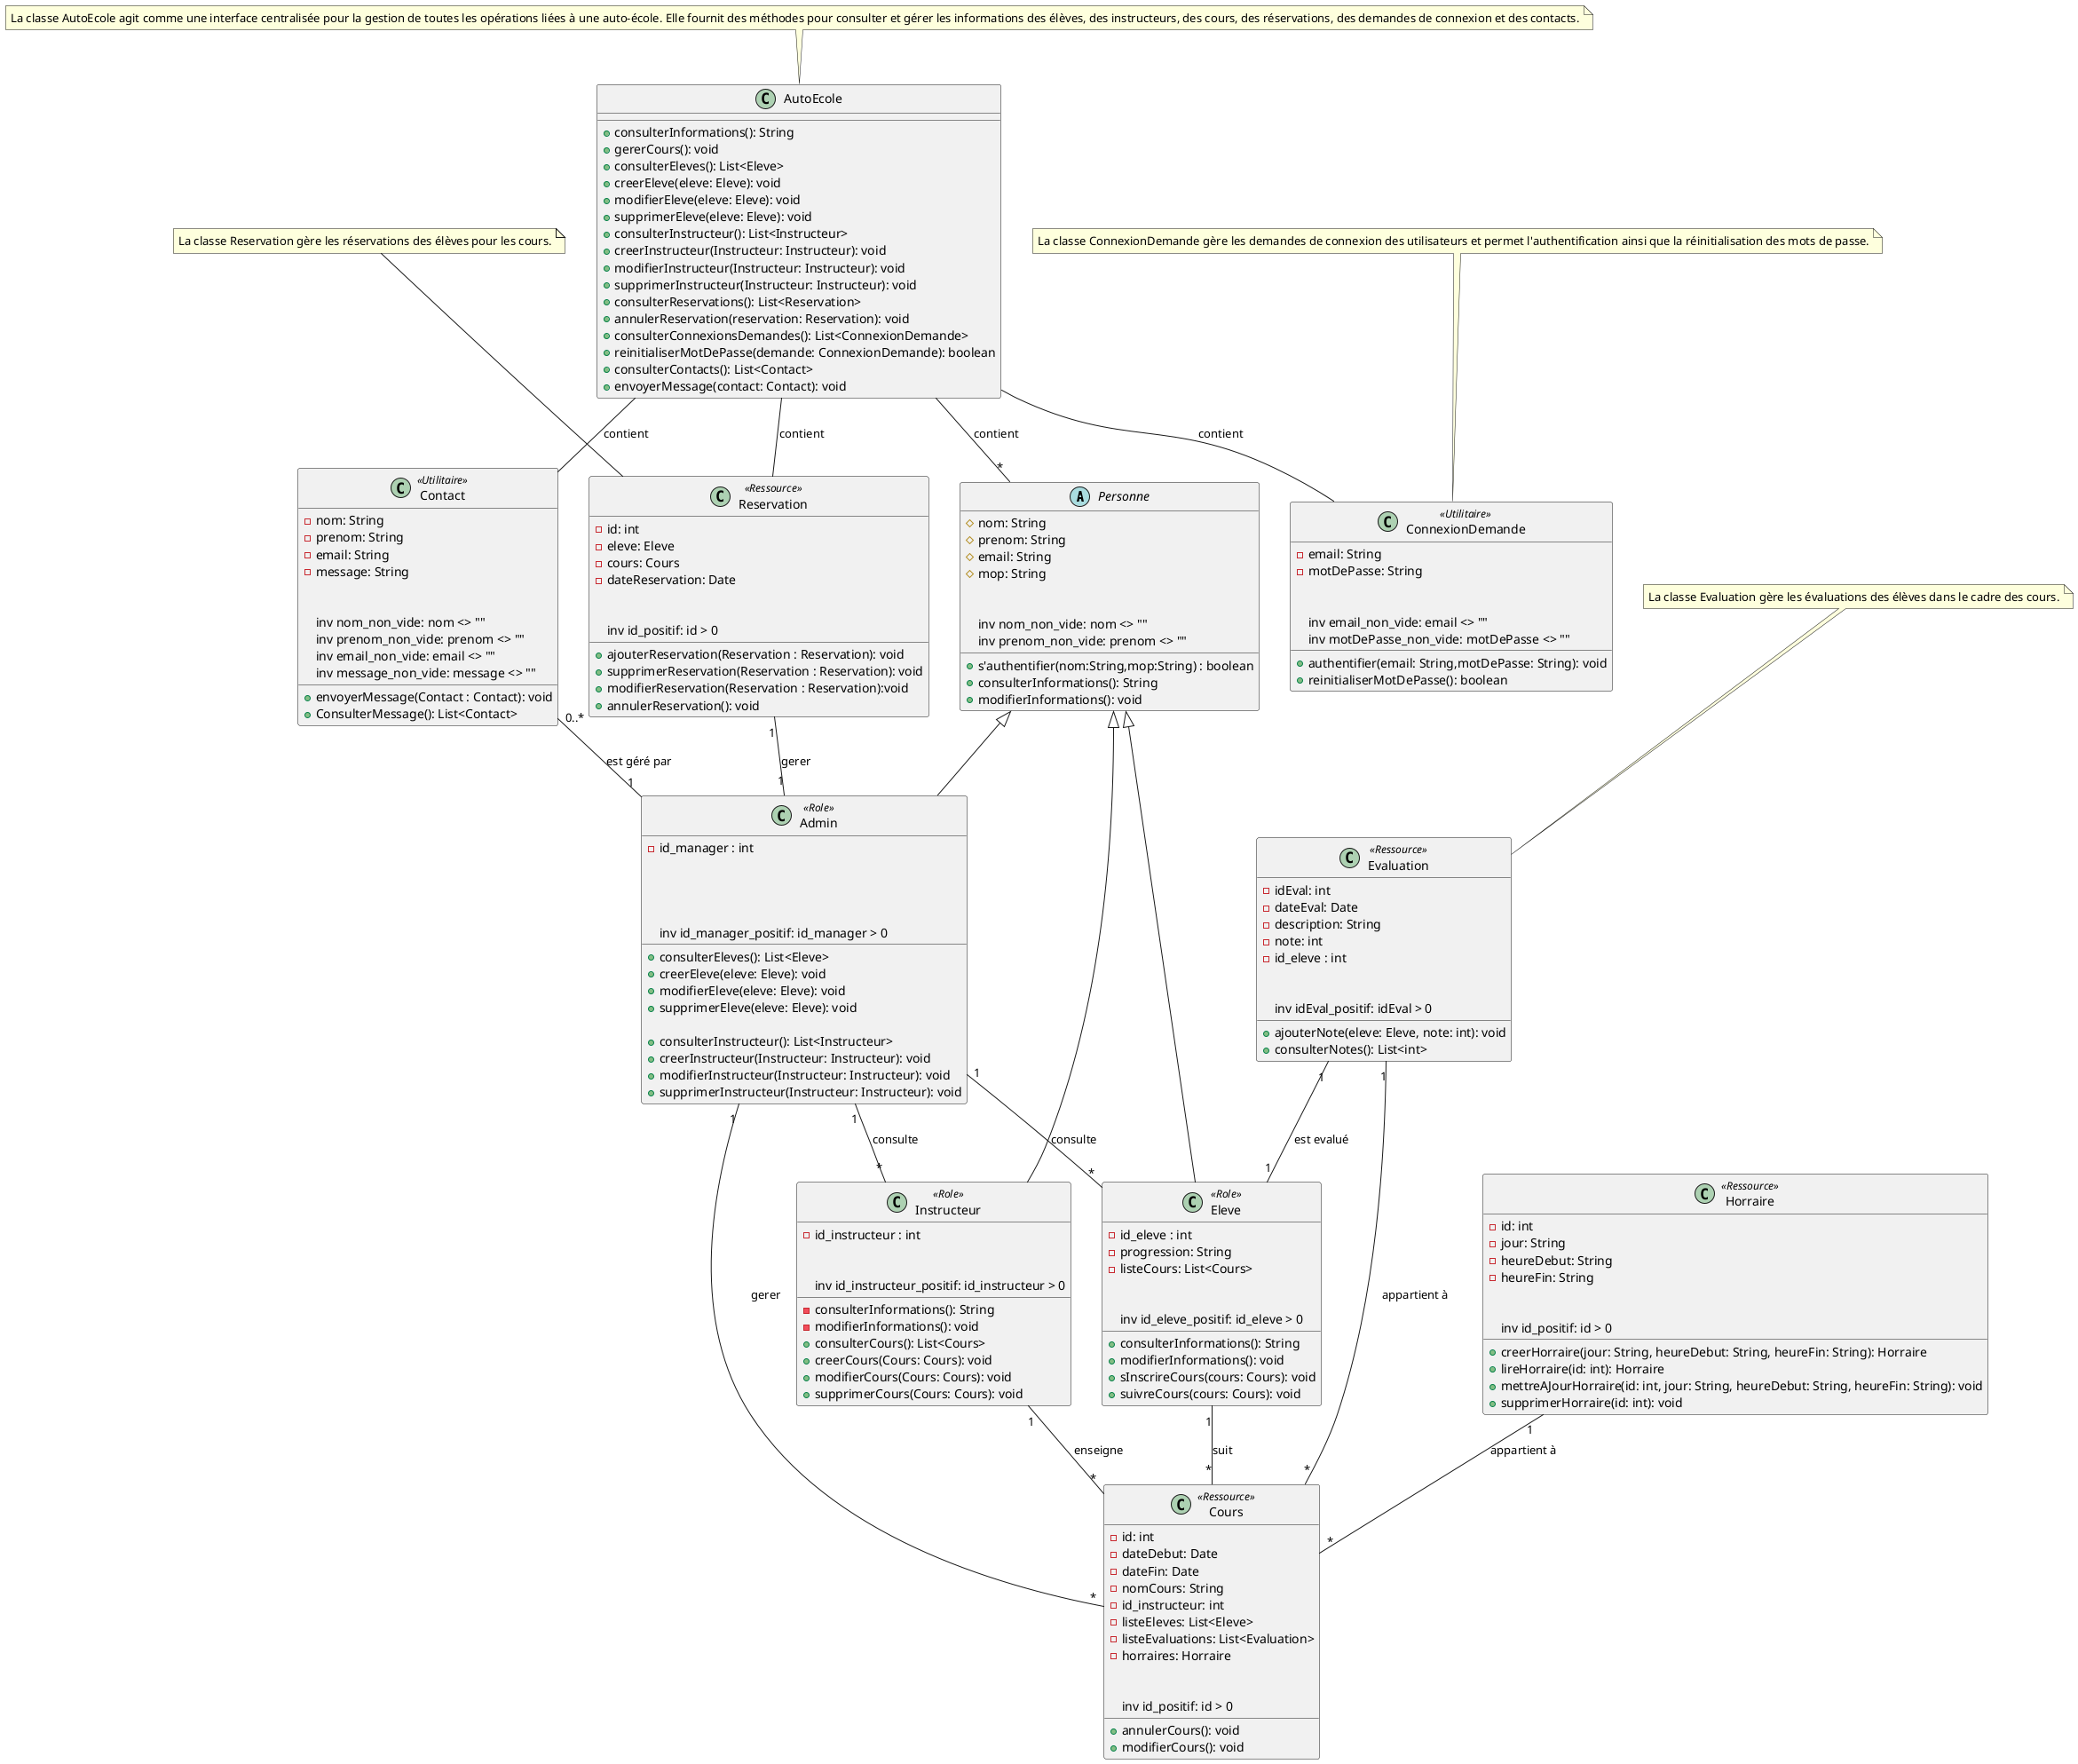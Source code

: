 @startuml

abstract class Personne {
    # nom: String
    # prenom: String
    # email: String
    # mop: String
  
    + s'authentifier(nom:String,mop:String) : boolean 
    + consulterInformations(): String
    + modifierInformations(): void

    inv nom_non_vide: nom <> ""
    inv prenom_non_vide: prenom <> ""
}

class Instructeur<< Role >> {
    - id_instructeur : int

    - consulterInformations(): String
    - modifierInformations(): void
     + consulterCours(): List<Cours>
    + creerCours(Cours: Cours): void
    + modifierCours(Cours: Cours): void
    + supprimerCours(Cours: Cours): void

    inv id_instructeur_positif: id_instructeur > 0
}

class Admin << Role >>{
    - id_manager : int

    
    + consulterEleves(): List<Eleve>
    + creerEleve(eleve: Eleve): void
    + modifierEleve(eleve: Eleve): void
    + supprimerEleve(eleve: Eleve): void

    + consulterInstructeur(): List<Instructeur>
    + creerInstructeur(Instructeur: Instructeur): void
    + modifierInstructeur(Instructeur: Instructeur): void
    + supprimerInstructeur(Instructeur: Instructeur): void

    inv id_manager_positif: id_manager > 0
}

class Eleve << Role >>{
    - id_eleve : int
    - progression: String
    - listeCours: List<Cours>

    + consulterInformations(): String
    + modifierInformations(): void
    + sInscrireCours(cours: Cours): void
    + suivreCours(cours: Cours): void

    inv id_eleve_positif: id_eleve > 0
}

class Cours << Ressource >>{
    - id: int
    - dateDebut: Date
    - dateFin: Date
    - nomCours: String
    - id_instructeur: int
    - listeEleves: List<Eleve>
    - listeEvaluations: List<Evaluation>
    - horraires: Horraire

    + annulerCours(): void
    + modifierCours(): void

     inv id_positif: id > 0
}

class Evaluation << Ressource >>{
    - idEval: int
    - dateEval: Date
    - description: String
    - note: int
    - id_eleve : int

    + ajouterNote(eleve: Eleve, note: int): void
    + consulterNotes(): List<int>

    inv idEval_positif: idEval > 0
}


class Reservation << Ressource >>{
    - id: int
    - eleve: Eleve
    - cours: Cours
    - dateReservation: Date

    + ajouterReservation(Reservation : Reservation): void
    + supprimerReservation(Reservation : Reservation): void
    + modifierReservation(Reservation : Reservation):void
    + annulerReservation(): void

    inv id_positif: id > 0
}


class ConnexionDemande << Utilitaire >>{
    - email: String
    - motDePasse: String

    + authentifier(email: String,motDePasse: String): void
    + reinitialiserMotDePasse(): boolean

    inv email_non_vide: email <> ""
    inv motDePasse_non_vide: motDePasse <> ""
}

class Horraire << Ressource >>{
    - id: int
    - jour: String
    - heureDebut: String
    - heureFin: String

    + creerHorraire(jour: String, heureDebut: String, heureFin: String): Horraire
    + lireHorraire(id: int): Horraire
    + mettreAJourHorraire(id: int, jour: String, heureDebut: String, heureFin: String): void
    + supprimerHorraire(id: int): void

    inv id_positif: id > 0
}





class Contact  << Utilitaire >>{
    - nom: String
    - prenom: String
    - email: String
    - message: String

    + envoyerMessage(Contact : Contact): void
    + ConsulterMessage(): List<Contact>

     inv nom_non_vide: nom <> ""
    inv prenom_non_vide: prenom <> ""
    inv email_non_vide: email <> ""
    inv message_non_vide: message <> ""

}


class AutoEcole {
    + consulterInformations(): String
    + gererCours(): void
    + consulterEleves(): List<Eleve>
    + creerEleve(eleve: Eleve): void
    + modifierEleve(eleve: Eleve): void
    + supprimerEleve(eleve: Eleve): void
    + consulterInstructeur(): List<Instructeur>
    + creerInstructeur(Instructeur: Instructeur): void
    + modifierInstructeur(Instructeur: Instructeur): void
    + supprimerInstructeur(Instructeur: Instructeur): void
    + consulterReservations(): List<Reservation>
    + annulerReservation(reservation: Reservation): void
    + consulterConnexionsDemandes(): List<ConnexionDemande>
    + reinitialiserMotDePasse(demande: ConnexionDemande): boolean
    + consulterContacts(): List<Contact>
    + envoyerMessage(contact: Contact): void
}


note "La classe ConnexionDemande gère les demandes de connexion des utilisateurs et permet l'authentification ainsi que la réinitialisation des mots de passe." as NoteConnexionDemande
note "La classe Reservation gère les réservations des élèves pour les cours." as NoteReservation
note "La classe Evaluation gère les évaluations des élèves dans le cadre des cours." as NoteEvaluation
note "La classe AutoEcole agit comme une interface centralisée pour la gestion de toutes les opérations liées à une auto-école. Elle fournit des méthodes pour consulter et gérer les informations des élèves, des instructeurs, des cours, des réservations, des demandes de connexion et des contacts." as AutoEcoleNote

Personne <|-- Instructeur
Personne <|-- Eleve
Personne <|-- Admin
Reservation "1" -- "1" Admin : "gerer"
Instructeur "1" -- "*" Cours : "enseigne"
Eleve "1" -- "*" Cours : "suit"
Admin "1" -- "*" Cours : "gerer"
Evaluation "1" -- "1" Eleve : "est evalué"
Evaluation "1" -- "*" Cours : "appartient à"
Admin "1" -- "*" Instructeur : "consulte"
Admin "1" -- "*" Eleve : "consulte"
Horraire "1" -- "*" Cours : "appartient à"
Contact "0..*" -- "1" Admin : "est géré par"

NoteConnexionDemande -- ConnexionDemande
NoteReservation -- Reservation
NoteEvaluation -- Evaluation
AutoEcoleNote -- AutoEcole

AutoEcole -- "*" Personne : "contient"
AutoEcole -- Reservation : "contient"
AutoEcole -- ConnexionDemande : "contient"
AutoEcole -- Contact : "contient"

@enduml
